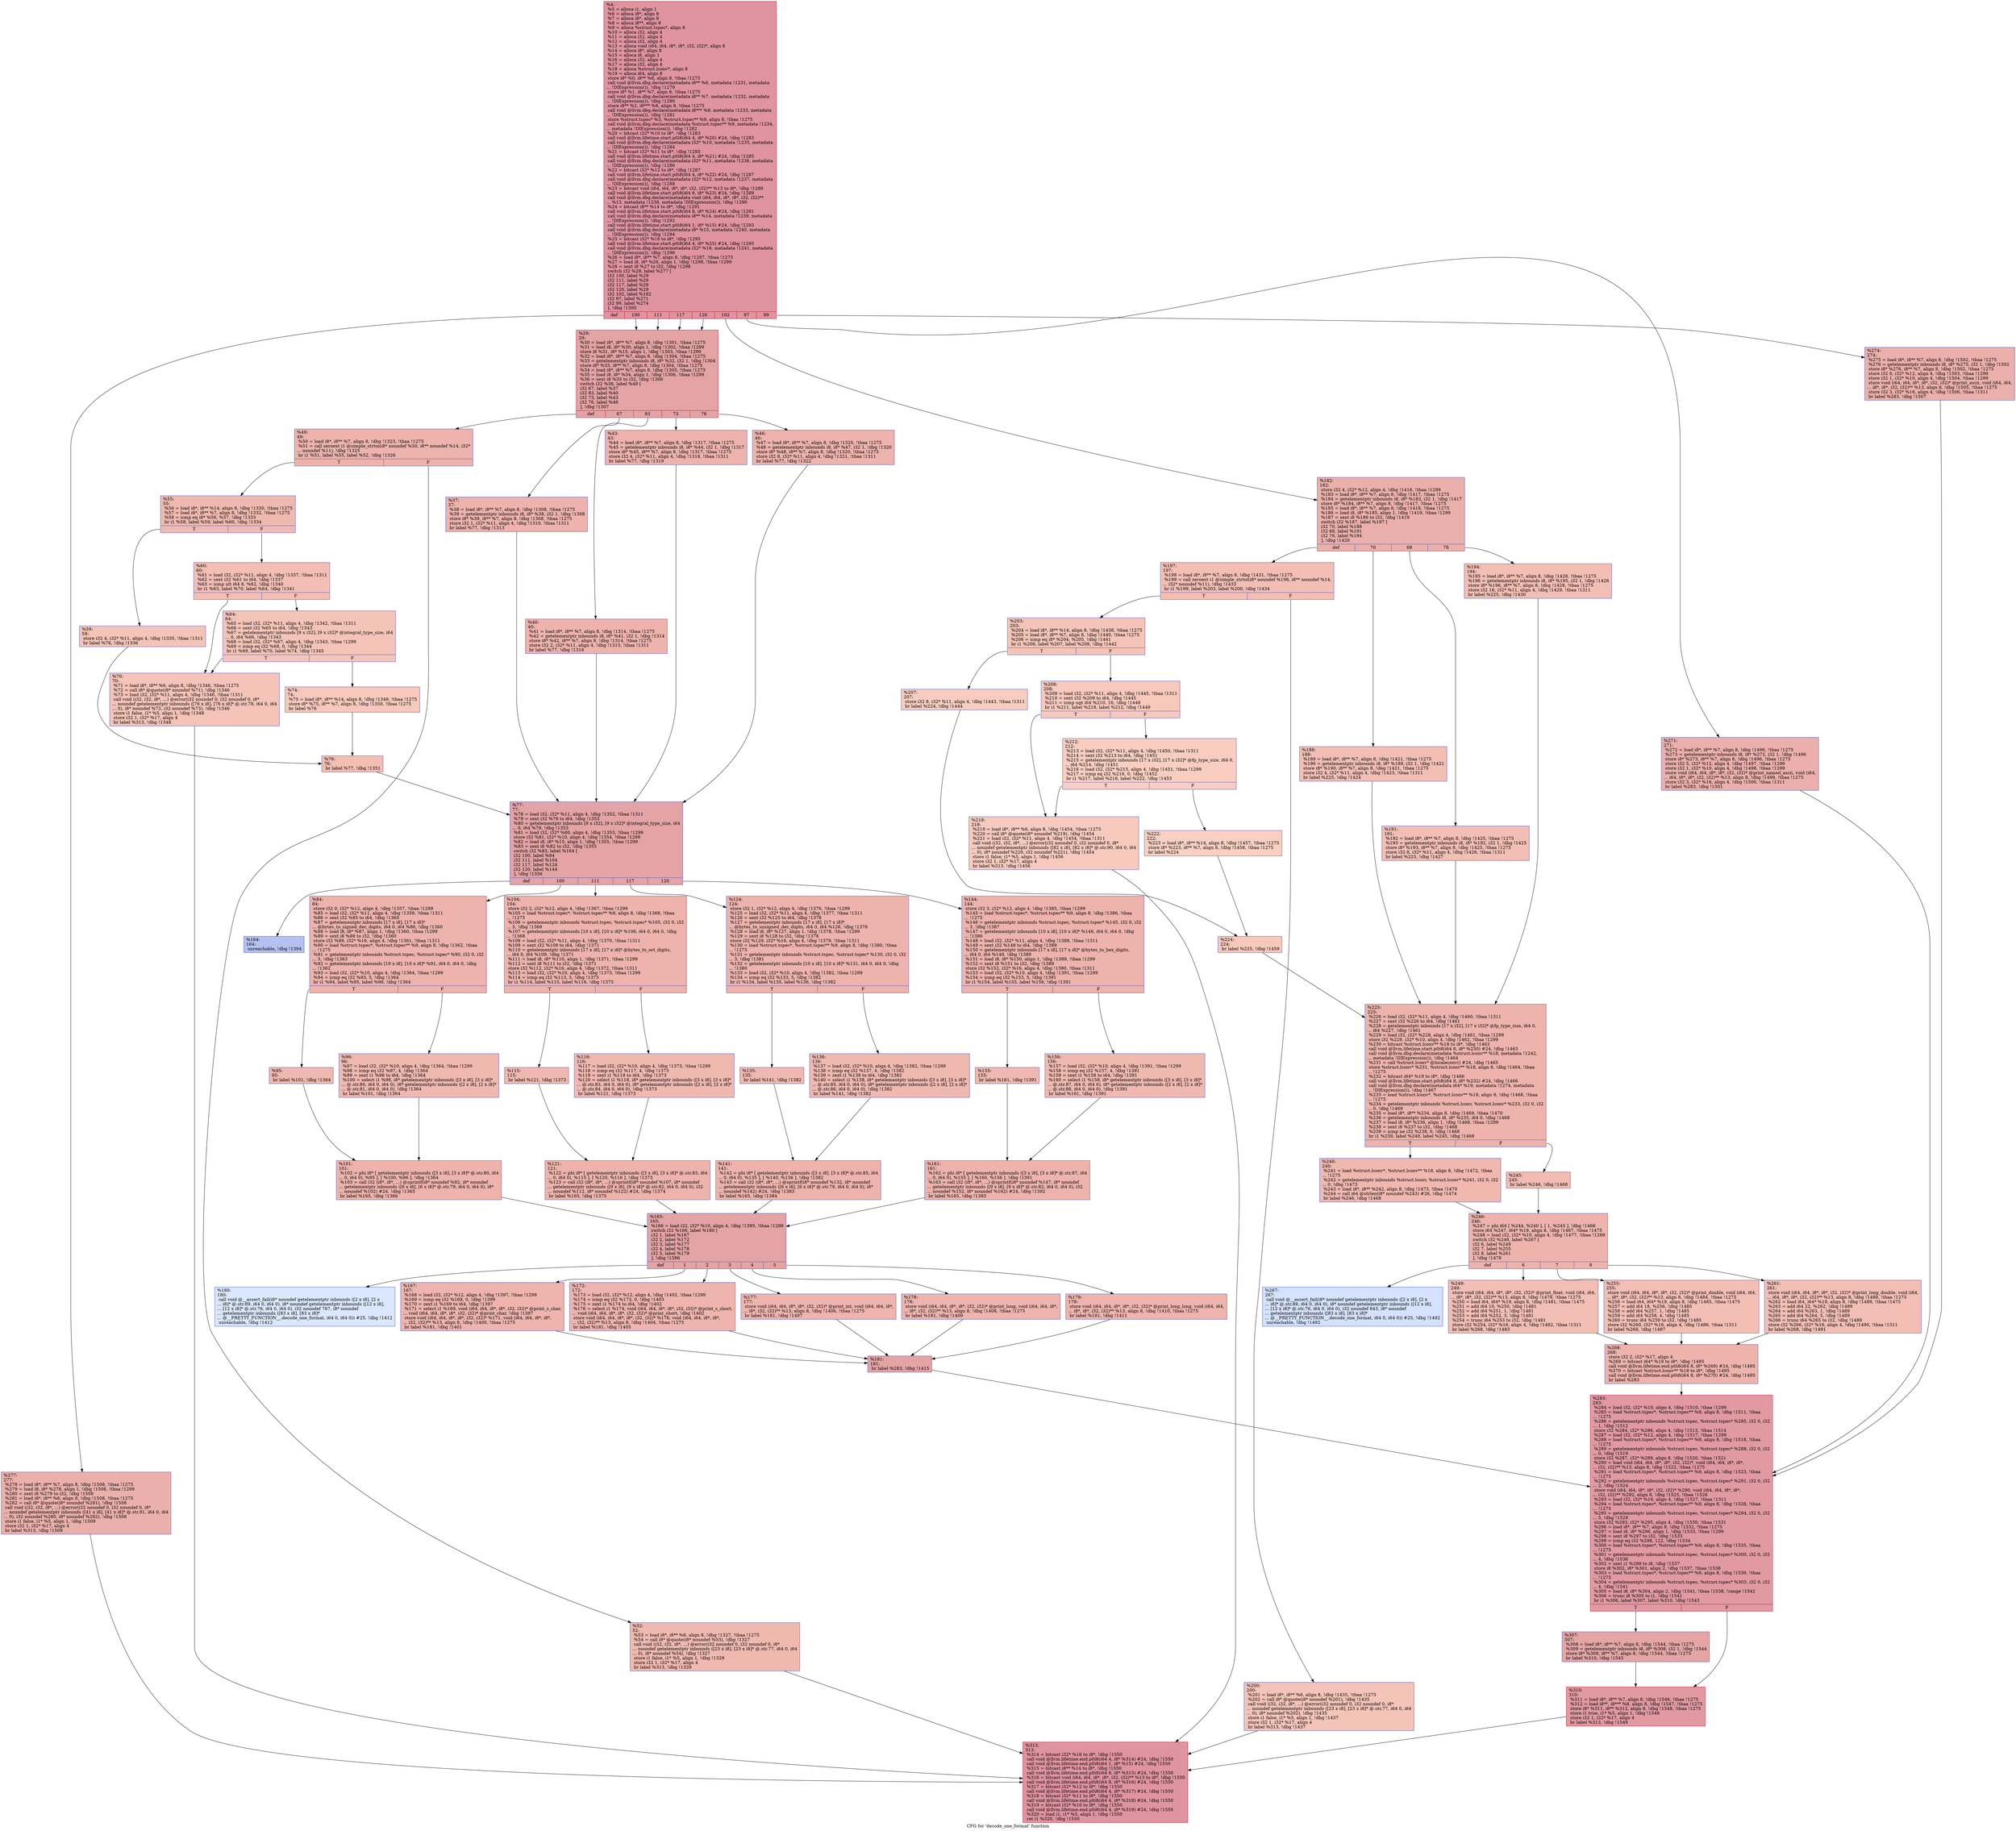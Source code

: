 digraph "CFG for 'decode_one_format' function" {
	label="CFG for 'decode_one_format' function";

	Node0xa02a70 [shape=record,color="#b70d28ff", style=filled, fillcolor="#b70d2870",label="{%4:\l  %5 = alloca i1, align 1\l  %6 = alloca i8*, align 8\l  %7 = alloca i8*, align 8\l  %8 = alloca i8**, align 8\l  %9 = alloca %struct.tspec*, align 8\l  %10 = alloca i32, align 4\l  %11 = alloca i32, align 4\l  %12 = alloca i32, align 4\l  %13 = alloca void (i64, i64, i8*, i8*, i32, i32)*, align 8\l  %14 = alloca i8*, align 8\l  %15 = alloca i8, align 1\l  %16 = alloca i32, align 4\l  %17 = alloca i32, align 4\l  %18 = alloca %struct.lconv*, align 8\l  %19 = alloca i64, align 8\l  store i8* %0, i8** %6, align 8, !tbaa !1275\l  call void @llvm.dbg.declare(metadata i8** %6, metadata !1231, metadata\l... !DIExpression()), !dbg !1279\l  store i8* %1, i8** %7, align 8, !tbaa !1275\l  call void @llvm.dbg.declare(metadata i8** %7, metadata !1232, metadata\l... !DIExpression()), !dbg !1280\l  store i8** %2, i8*** %8, align 8, !tbaa !1275\l  call void @llvm.dbg.declare(metadata i8*** %8, metadata !1233, metadata\l... !DIExpression()), !dbg !1281\l  store %struct.tspec* %3, %struct.tspec** %9, align 8, !tbaa !1275\l  call void @llvm.dbg.declare(metadata %struct.tspec** %9, metadata !1234,\l... metadata !DIExpression()), !dbg !1282\l  %20 = bitcast i32* %10 to i8*, !dbg !1283\l  call void @llvm.lifetime.start.p0i8(i64 4, i8* %20) #24, !dbg !1283\l  call void @llvm.dbg.declare(metadata i32* %10, metadata !1235, metadata\l... !DIExpression()), !dbg !1284\l  %21 = bitcast i32* %11 to i8*, !dbg !1285\l  call void @llvm.lifetime.start.p0i8(i64 4, i8* %21) #24, !dbg !1285\l  call void @llvm.dbg.declare(metadata i32* %11, metadata !1236, metadata\l... !DIExpression()), !dbg !1286\l  %22 = bitcast i32* %12 to i8*, !dbg !1287\l  call void @llvm.lifetime.start.p0i8(i64 4, i8* %22) #24, !dbg !1287\l  call void @llvm.dbg.declare(metadata i32* %12, metadata !1237, metadata\l... !DIExpression()), !dbg !1288\l  %23 = bitcast void (i64, i64, i8*, i8*, i32, i32)** %13 to i8*, !dbg !1289\l  call void @llvm.lifetime.start.p0i8(i64 8, i8* %23) #24, !dbg !1289\l  call void @llvm.dbg.declare(metadata void (i64, i64, i8*, i8*, i32, i32)**\l... %13, metadata !1238, metadata !DIExpression()), !dbg !1290\l  %24 = bitcast i8** %14 to i8*, !dbg !1291\l  call void @llvm.lifetime.start.p0i8(i64 8, i8* %24) #24, !dbg !1291\l  call void @llvm.dbg.declare(metadata i8** %14, metadata !1239, metadata\l... !DIExpression()), !dbg !1292\l  call void @llvm.lifetime.start.p0i8(i64 1, i8* %15) #24, !dbg !1293\l  call void @llvm.dbg.declare(metadata i8* %15, metadata !1240, metadata\l... !DIExpression()), !dbg !1294\l  %25 = bitcast i32* %16 to i8*, !dbg !1295\l  call void @llvm.lifetime.start.p0i8(i64 4, i8* %25) #24, !dbg !1295\l  call void @llvm.dbg.declare(metadata i32* %16, metadata !1241, metadata\l... !DIExpression()), !dbg !1296\l  %26 = load i8*, i8** %7, align 8, !dbg !1297, !tbaa !1275\l  %27 = load i8, i8* %26, align 1, !dbg !1298, !tbaa !1299\l  %28 = sext i8 %27 to i32, !dbg !1298\l  switch i32 %28, label %277 [\l    i32 100, label %29\l    i32 111, label %29\l    i32 117, label %29\l    i32 120, label %29\l    i32 102, label %182\l    i32 97, label %271\l    i32 99, label %274\l  ], !dbg !1300\l|{<s0>def|<s1>100|<s2>111|<s3>117|<s4>120|<s5>102|<s6>97|<s7>99}}"];
	Node0xa02a70:s0 -> Node0xa04100;
	Node0xa02a70:s1 -> Node0xa02d00;
	Node0xa02a70:s2 -> Node0xa02d00;
	Node0xa02a70:s3 -> Node0xa02d00;
	Node0xa02a70:s4 -> Node0xa02d00;
	Node0xa02a70:s5 -> Node0xa03980;
	Node0xa02a70:s6 -> Node0xa04060;
	Node0xa02a70:s7 -> Node0xa040b0;
	Node0xa02d00 [shape=record,color="#b70d28ff", style=filled, fillcolor="#c32e3170",label="{%29:\l29:                                               \l  %30 = load i8*, i8** %7, align 8, !dbg !1301, !tbaa !1275\l  %31 = load i8, i8* %30, align 1, !dbg !1302, !tbaa !1299\l  store i8 %31, i8* %15, align 1, !dbg !1303, !tbaa !1299\l  %32 = load i8*, i8** %7, align 8, !dbg !1304, !tbaa !1275\l  %33 = getelementptr inbounds i8, i8* %32, i32 1, !dbg !1304\l  store i8* %33, i8** %7, align 8, !dbg !1304, !tbaa !1275\l  %34 = load i8*, i8** %7, align 8, !dbg !1305, !tbaa !1275\l  %35 = load i8, i8* %34, align 1, !dbg !1306, !tbaa !1299\l  %36 = sext i8 %35 to i32, !dbg !1306\l  switch i32 %36, label %49 [\l    i32 67, label %37\l    i32 83, label %40\l    i32 73, label %43\l    i32 76, label %46\l  ], !dbg !1307\l|{<s0>def|<s1>67|<s2>83|<s3>73|<s4>76}}"];
	Node0xa02d00:s0 -> Node0xa02e90;
	Node0xa02d00:s1 -> Node0xa02d50;
	Node0xa02d00:s2 -> Node0xa02da0;
	Node0xa02d00:s3 -> Node0xa02df0;
	Node0xa02d00:s4 -> Node0xa02e40;
	Node0xa02d50 [shape=record,color="#3d50c3ff", style=filled, fillcolor="#d6524470",label="{%37:\l37:                                               \l  %38 = load i8*, i8** %7, align 8, !dbg !1308, !tbaa !1275\l  %39 = getelementptr inbounds i8, i8* %38, i32 1, !dbg !1308\l  store i8* %39, i8** %7, align 8, !dbg !1308, !tbaa !1275\l  store i32 1, i32* %11, align 4, !dbg !1310, !tbaa !1311\l  br label %77, !dbg !1313\l}"];
	Node0xa02d50 -> Node0xa03160;
	Node0xa02da0 [shape=record,color="#3d50c3ff", style=filled, fillcolor="#d6524470",label="{%40:\l40:                                               \l  %41 = load i8*, i8** %7, align 8, !dbg !1314, !tbaa !1275\l  %42 = getelementptr inbounds i8, i8* %41, i32 1, !dbg !1314\l  store i8* %42, i8** %7, align 8, !dbg !1314, !tbaa !1275\l  store i32 2, i32* %11, align 4, !dbg !1315, !tbaa !1311\l  br label %77, !dbg !1316\l}"];
	Node0xa02da0 -> Node0xa03160;
	Node0xa02df0 [shape=record,color="#3d50c3ff", style=filled, fillcolor="#d6524470",label="{%43:\l43:                                               \l  %44 = load i8*, i8** %7, align 8, !dbg !1317, !tbaa !1275\l  %45 = getelementptr inbounds i8, i8* %44, i32 1, !dbg !1317\l  store i8* %45, i8** %7, align 8, !dbg !1317, !tbaa !1275\l  store i32 4, i32* %11, align 4, !dbg !1318, !tbaa !1311\l  br label %77, !dbg !1319\l}"];
	Node0xa02df0 -> Node0xa03160;
	Node0xa02e40 [shape=record,color="#3d50c3ff", style=filled, fillcolor="#d6524470",label="{%46:\l46:                                               \l  %47 = load i8*, i8** %7, align 8, !dbg !1320, !tbaa !1275\l  %48 = getelementptr inbounds i8, i8* %47, i32 1, !dbg !1320\l  store i8* %48, i8** %7, align 8, !dbg !1320, !tbaa !1275\l  store i32 8, i32* %11, align 4, !dbg !1321, !tbaa !1311\l  br label %77, !dbg !1322\l}"];
	Node0xa02e40 -> Node0xa03160;
	Node0xa02e90 [shape=record,color="#3d50c3ff", style=filled, fillcolor="#d6524470",label="{%49:\l49:                                               \l  %50 = load i8*, i8** %7, align 8, !dbg !1323, !tbaa !1275\l  %51 = call zeroext i1 @simple_strtoi(i8* noundef %50, i8** noundef %14, i32*\l... noundef %11), !dbg !1325\l  br i1 %51, label %55, label %52, !dbg !1326\l|{<s0>T|<s1>F}}"];
	Node0xa02e90:s0 -> Node0xa02f30;
	Node0xa02e90:s1 -> Node0xa02ee0;
	Node0xa02ee0 [shape=record,color="#3d50c3ff", style=filled, fillcolor="#de614d70",label="{%52:\l52:                                               \l  %53 = load i8*, i8** %6, align 8, !dbg !1327, !tbaa !1275\l  %54 = call i8* @quote(i8* noundef %53), !dbg !1327\l  call void (i32, i32, i8*, ...) @error(i32 noundef 0, i32 noundef 0, i8*\l... noundef getelementptr inbounds ([23 x i8], [23 x i8]* @.str.77, i64 0, i64\l... 0), i8* noundef %54), !dbg !1327\l  store i1 false, i1* %5, align 1, !dbg !1329\l  store i32 1, i32* %17, align 4\l  br label %313, !dbg !1329\l}"];
	Node0xa02ee0 -> Node0xa04240;
	Node0xa02f30 [shape=record,color="#3d50c3ff", style=filled, fillcolor="#de614d70",label="{%55:\l55:                                               \l  %56 = load i8*, i8** %14, align 8, !dbg !1330, !tbaa !1275\l  %57 = load i8*, i8** %7, align 8, !dbg !1332, !tbaa !1275\l  %58 = icmp eq i8* %56, %57, !dbg !1333\l  br i1 %58, label %59, label %60, !dbg !1334\l|{<s0>T|<s1>F}}"];
	Node0xa02f30:s0 -> Node0xa02f80;
	Node0xa02f30:s1 -> Node0xa02fd0;
	Node0xa02f80 [shape=record,color="#3d50c3ff", style=filled, fillcolor="#e8765c70",label="{%59:\l59:                                               \l  store i32 4, i32* %11, align 4, !dbg !1335, !tbaa !1311\l  br label %76, !dbg !1336\l}"];
	Node0xa02f80 -> Node0xa03110;
	Node0xa02fd0 [shape=record,color="#3d50c3ff", style=filled, fillcolor="#e36c5570",label="{%60:\l60:                                               \l  %61 = load i32, i32* %11, align 4, !dbg !1337, !tbaa !1311\l  %62 = sext i32 %61 to i64, !dbg !1337\l  %63 = icmp ult i64 8, %62, !dbg !1340\l  br i1 %63, label %70, label %64, !dbg !1341\l|{<s0>T|<s1>F}}"];
	Node0xa02fd0:s0 -> Node0xa03070;
	Node0xa02fd0:s1 -> Node0xa03020;
	Node0xa03020 [shape=record,color="#3d50c3ff", style=filled, fillcolor="#e97a5f70",label="{%64:\l64:                                               \l  %65 = load i32, i32* %11, align 4, !dbg !1342, !tbaa !1311\l  %66 = sext i32 %65 to i64, !dbg !1343\l  %67 = getelementptr inbounds [9 x i32], [9 x i32]* @integral_type_size, i64\l... 0, i64 %66, !dbg !1343\l  %68 = load i32, i32* %67, align 4, !dbg !1343, !tbaa !1299\l  %69 = icmp eq i32 %68, 0, !dbg !1344\l  br i1 %69, label %70, label %74, !dbg !1345\l|{<s0>T|<s1>F}}"];
	Node0xa03020:s0 -> Node0xa03070;
	Node0xa03020:s1 -> Node0xa030c0;
	Node0xa03070 [shape=record,color="#3d50c3ff", style=filled, fillcolor="#e8765c70",label="{%70:\l70:                                               \l  %71 = load i8*, i8** %6, align 8, !dbg !1346, !tbaa !1275\l  %72 = call i8* @quote(i8* noundef %71), !dbg !1346\l  %73 = load i32, i32* %11, align 4, !dbg !1346, !tbaa !1311\l  call void (i32, i32, i8*, ...) @error(i32 noundef 0, i32 noundef 0, i8*\l... noundef getelementptr inbounds ([76 x i8], [76 x i8]* @.str.78, i64 0, i64\l... 0), i8* noundef %72, i32 noundef %73), !dbg !1346\l  store i1 false, i1* %5, align 1, !dbg !1348\l  store i32 1, i32* %17, align 4\l  br label %313, !dbg !1348\l}"];
	Node0xa03070 -> Node0xa04240;
	Node0xa030c0 [shape=record,color="#3d50c3ff", style=filled, fillcolor="#ed836670",label="{%74:\l74:                                               \l  %75 = load i8*, i8** %14, align 8, !dbg !1349, !tbaa !1275\l  store i8* %75, i8** %7, align 8, !dbg !1350, !tbaa !1275\l  br label %76\l}"];
	Node0xa030c0 -> Node0xa03110;
	Node0xa03110 [shape=record,color="#3d50c3ff", style=filled, fillcolor="#e36c5570",label="{%76:\l76:                                               \l  br label %77, !dbg !1351\l}"];
	Node0xa03110 -> Node0xa03160;
	Node0xa03160 [shape=record,color="#3d50c3ff", style=filled, fillcolor="#c32e3170",label="{%77:\l77:                                               \l  %78 = load i32, i32* %11, align 4, !dbg !1352, !tbaa !1311\l  %79 = sext i32 %78 to i64, !dbg !1353\l  %80 = getelementptr inbounds [9 x i32], [9 x i32]* @integral_type_size, i64\l... 0, i64 %79, !dbg !1353\l  %81 = load i32, i32* %80, align 4, !dbg !1353, !tbaa !1299\l  store i32 %81, i32* %10, align 4, !dbg !1354, !tbaa !1299\l  %82 = load i8, i8* %15, align 1, !dbg !1355, !tbaa !1299\l  %83 = sext i8 %82 to i32, !dbg !1355\l  switch i32 %83, label %164 [\l    i32 100, label %84\l    i32 111, label %104\l    i32 117, label %124\l    i32 120, label %144\l  ], !dbg !1356\l|{<s0>def|<s1>100|<s2>111|<s3>117|<s4>120}}"];
	Node0xa03160:s0 -> Node0xa036b0;
	Node0xa03160:s1 -> Node0xa031b0;
	Node0xa03160:s2 -> Node0xa032f0;
	Node0xa03160:s3 -> Node0xa03430;
	Node0xa03160:s4 -> Node0xa03570;
	Node0xa031b0 [shape=record,color="#3d50c3ff", style=filled, fillcolor="#d6524470",label="{%84:\l84:                                               \l  store i32 0, i32* %12, align 4, !dbg !1357, !tbaa !1299\l  %85 = load i32, i32* %11, align 4, !dbg !1359, !tbaa !1311\l  %86 = sext i32 %85 to i64, !dbg !1360\l  %87 = getelementptr inbounds [17 x i8], [17 x i8]*\l... @bytes_to_signed_dec_digits, i64 0, i64 %86, !dbg !1360\l  %88 = load i8, i8* %87, align 1, !dbg !1360, !tbaa !1299\l  %89 = sext i8 %88 to i32, !dbg !1360\l  store i32 %89, i32* %16, align 4, !dbg !1361, !tbaa !1311\l  %90 = load %struct.tspec*, %struct.tspec** %9, align 8, !dbg !1362, !tbaa\l... !1275\l  %91 = getelementptr inbounds %struct.tspec, %struct.tspec* %90, i32 0, i32\l... 3, !dbg !1363\l  %92 = getelementptr inbounds [10 x i8], [10 x i8]* %91, i64 0, i64 0, !dbg\l... !1362\l  %93 = load i32, i32* %10, align 4, !dbg !1364, !tbaa !1299\l  %94 = icmp eq i32 %93, 5, !dbg !1364\l  br i1 %94, label %95, label %96, !dbg !1364\l|{<s0>T|<s1>F}}"];
	Node0xa031b0:s0 -> Node0xa03200;
	Node0xa031b0:s1 -> Node0xa03250;
	Node0xa03200 [shape=record,color="#3d50c3ff", style=filled, fillcolor="#de614d70",label="{%95:\l95:                                               \l  br label %101, !dbg !1364\l}"];
	Node0xa03200 -> Node0xa032a0;
	Node0xa03250 [shape=record,color="#3d50c3ff", style=filled, fillcolor="#de614d70",label="{%96:\l96:                                               \l  %97 = load i32, i32* %10, align 4, !dbg !1364, !tbaa !1299\l  %98 = icmp eq i32 %97, 4, !dbg !1364\l  %99 = zext i1 %98 to i64, !dbg !1364\l  %100 = select i1 %98, i8* getelementptr inbounds ([3 x i8], [3 x i8]*\l... @.str.80, i64 0, i64 0), i8* getelementptr inbounds ([2 x i8], [2 x i8]*\l... @.str.81, i64 0, i64 0), !dbg !1364\l  br label %101, !dbg !1364\l}"];
	Node0xa03250 -> Node0xa032a0;
	Node0xa032a0 [shape=record,color="#3d50c3ff", style=filled, fillcolor="#d6524470",label="{%101:\l101:                                              \l  %102 = phi i8* [ getelementptr inbounds ([3 x i8], [3 x i8]* @.str.80, i64\l... 0, i64 0), %95 ], [ %100, %96 ], !dbg !1364\l  %103 = call i32 (i8*, i8*, ...) @sprintf(i8* noundef %92, i8* noundef\l... getelementptr inbounds ([6 x i8], [6 x i8]* @.str.79, i64 0, i64 0), i8*\l... noundef %102) #24, !dbg !1365\l  br label %165, !dbg !1366\l}"];
	Node0xa032a0 -> Node0xa03700;
	Node0xa032f0 [shape=record,color="#3d50c3ff", style=filled, fillcolor="#d6524470",label="{%104:\l104:                                              \l  store i32 2, i32* %12, align 4, !dbg !1367, !tbaa !1299\l  %105 = load %struct.tspec*, %struct.tspec** %9, align 8, !dbg !1368, !tbaa\l... !1275\l  %106 = getelementptr inbounds %struct.tspec, %struct.tspec* %105, i32 0, i32\l... 3, !dbg !1369\l  %107 = getelementptr inbounds [10 x i8], [10 x i8]* %106, i64 0, i64 0, !dbg\l... !1368\l  %108 = load i32, i32* %11, align 4, !dbg !1370, !tbaa !1311\l  %109 = sext i32 %108 to i64, !dbg !1371\l  %110 = getelementptr inbounds [17 x i8], [17 x i8]* @bytes_to_oct_digits,\l... i64 0, i64 %109, !dbg !1371\l  %111 = load i8, i8* %110, align 1, !dbg !1371, !tbaa !1299\l  %112 = sext i8 %111 to i32, !dbg !1371\l  store i32 %112, i32* %16, align 4, !dbg !1372, !tbaa !1311\l  %113 = load i32, i32* %10, align 4, !dbg !1373, !tbaa !1299\l  %114 = icmp eq i32 %113, 5, !dbg !1373\l  br i1 %114, label %115, label %116, !dbg !1373\l|{<s0>T|<s1>F}}"];
	Node0xa032f0:s0 -> Node0xa03340;
	Node0xa032f0:s1 -> Node0xa03390;
	Node0xa03340 [shape=record,color="#3d50c3ff", style=filled, fillcolor="#de614d70",label="{%115:\l115:                                              \l  br label %121, !dbg !1373\l}"];
	Node0xa03340 -> Node0xa033e0;
	Node0xa03390 [shape=record,color="#3d50c3ff", style=filled, fillcolor="#de614d70",label="{%116:\l116:                                              \l  %117 = load i32, i32* %10, align 4, !dbg !1373, !tbaa !1299\l  %118 = icmp eq i32 %117, 4, !dbg !1373\l  %119 = zext i1 %118 to i64, !dbg !1373\l  %120 = select i1 %118, i8* getelementptr inbounds ([3 x i8], [3 x i8]*\l... @.str.83, i64 0, i64 0), i8* getelementptr inbounds ([2 x i8], [2 x i8]*\l... @.str.84, i64 0, i64 0), !dbg !1373\l  br label %121, !dbg !1373\l}"];
	Node0xa03390 -> Node0xa033e0;
	Node0xa033e0 [shape=record,color="#3d50c3ff", style=filled, fillcolor="#d6524470",label="{%121:\l121:                                              \l  %122 = phi i8* [ getelementptr inbounds ([3 x i8], [3 x i8]* @.str.83, i64\l... 0, i64 0), %115 ], [ %120, %116 ], !dbg !1373\l  %123 = call i32 (i8*, i8*, ...) @sprintf(i8* noundef %107, i8* noundef\l... getelementptr inbounds ([9 x i8], [9 x i8]* @.str.82, i64 0, i64 0), i32\l... noundef %112, i8* noundef %122) #24, !dbg !1374\l  br label %165, !dbg !1375\l}"];
	Node0xa033e0 -> Node0xa03700;
	Node0xa03430 [shape=record,color="#3d50c3ff", style=filled, fillcolor="#d6524470",label="{%124:\l124:                                              \l  store i32 1, i32* %12, align 4, !dbg !1376, !tbaa !1299\l  %125 = load i32, i32* %11, align 4, !dbg !1377, !tbaa !1311\l  %126 = sext i32 %125 to i64, !dbg !1378\l  %127 = getelementptr inbounds [17 x i8], [17 x i8]*\l... @bytes_to_unsigned_dec_digits, i64 0, i64 %126, !dbg !1378\l  %128 = load i8, i8* %127, align 1, !dbg !1378, !tbaa !1299\l  %129 = sext i8 %128 to i32, !dbg !1378\l  store i32 %129, i32* %16, align 4, !dbg !1379, !tbaa !1311\l  %130 = load %struct.tspec*, %struct.tspec** %9, align 8, !dbg !1380, !tbaa\l... !1275\l  %131 = getelementptr inbounds %struct.tspec, %struct.tspec* %130, i32 0, i32\l... 3, !dbg !1381\l  %132 = getelementptr inbounds [10 x i8], [10 x i8]* %131, i64 0, i64 0, !dbg\l... !1380\l  %133 = load i32, i32* %10, align 4, !dbg !1382, !tbaa !1299\l  %134 = icmp eq i32 %133, 5, !dbg !1382\l  br i1 %134, label %135, label %136, !dbg !1382\l|{<s0>T|<s1>F}}"];
	Node0xa03430:s0 -> Node0xa03480;
	Node0xa03430:s1 -> Node0xa034d0;
	Node0xa03480 [shape=record,color="#3d50c3ff", style=filled, fillcolor="#de614d70",label="{%135:\l135:                                              \l  br label %141, !dbg !1382\l}"];
	Node0xa03480 -> Node0xa03520;
	Node0xa034d0 [shape=record,color="#3d50c3ff", style=filled, fillcolor="#de614d70",label="{%136:\l136:                                              \l  %137 = load i32, i32* %10, align 4, !dbg !1382, !tbaa !1299\l  %138 = icmp eq i32 %137, 4, !dbg !1382\l  %139 = zext i1 %138 to i64, !dbg !1382\l  %140 = select i1 %138, i8* getelementptr inbounds ([3 x i8], [3 x i8]*\l... @.str.85, i64 0, i64 0), i8* getelementptr inbounds ([2 x i8], [2 x i8]*\l... @.str.86, i64 0, i64 0), !dbg !1382\l  br label %141, !dbg !1382\l}"];
	Node0xa034d0 -> Node0xa03520;
	Node0xa03520 [shape=record,color="#3d50c3ff", style=filled, fillcolor="#d6524470",label="{%141:\l141:                                              \l  %142 = phi i8* [ getelementptr inbounds ([3 x i8], [3 x i8]* @.str.85, i64\l... 0, i64 0), %135 ], [ %140, %136 ], !dbg !1382\l  %143 = call i32 (i8*, i8*, ...) @sprintf(i8* noundef %132, i8* noundef\l... getelementptr inbounds ([6 x i8], [6 x i8]* @.str.79, i64 0, i64 0), i8*\l... noundef %142) #24, !dbg !1383\l  br label %165, !dbg !1384\l}"];
	Node0xa03520 -> Node0xa03700;
	Node0xa03570 [shape=record,color="#3d50c3ff", style=filled, fillcolor="#d6524470",label="{%144:\l144:                                              \l  store i32 3, i32* %12, align 4, !dbg !1385, !tbaa !1299\l  %145 = load %struct.tspec*, %struct.tspec** %9, align 8, !dbg !1386, !tbaa\l... !1275\l  %146 = getelementptr inbounds %struct.tspec, %struct.tspec* %145, i32 0, i32\l... 3, !dbg !1387\l  %147 = getelementptr inbounds [10 x i8], [10 x i8]* %146, i64 0, i64 0, !dbg\l... !1386\l  %148 = load i32, i32* %11, align 4, !dbg !1388, !tbaa !1311\l  %149 = sext i32 %148 to i64, !dbg !1389\l  %150 = getelementptr inbounds [17 x i8], [17 x i8]* @bytes_to_hex_digits,\l... i64 0, i64 %149, !dbg !1389\l  %151 = load i8, i8* %150, align 1, !dbg !1389, !tbaa !1299\l  %152 = sext i8 %151 to i32, !dbg !1389\l  store i32 %152, i32* %16, align 4, !dbg !1390, !tbaa !1311\l  %153 = load i32, i32* %10, align 4, !dbg !1391, !tbaa !1299\l  %154 = icmp eq i32 %153, 5, !dbg !1391\l  br i1 %154, label %155, label %156, !dbg !1391\l|{<s0>T|<s1>F}}"];
	Node0xa03570:s0 -> Node0xa035c0;
	Node0xa03570:s1 -> Node0xa03610;
	Node0xa035c0 [shape=record,color="#3d50c3ff", style=filled, fillcolor="#de614d70",label="{%155:\l155:                                              \l  br label %161, !dbg !1391\l}"];
	Node0xa035c0 -> Node0xa03660;
	Node0xa03610 [shape=record,color="#3d50c3ff", style=filled, fillcolor="#de614d70",label="{%156:\l156:                                              \l  %157 = load i32, i32* %10, align 4, !dbg !1391, !tbaa !1299\l  %158 = icmp eq i32 %157, 4, !dbg !1391\l  %159 = zext i1 %158 to i64, !dbg !1391\l  %160 = select i1 %158, i8* getelementptr inbounds ([3 x i8], [3 x i8]*\l... @.str.87, i64 0, i64 0), i8* getelementptr inbounds ([2 x i8], [2 x i8]*\l... @.str.88, i64 0, i64 0), !dbg !1391\l  br label %161, !dbg !1391\l}"];
	Node0xa03610 -> Node0xa03660;
	Node0xa03660 [shape=record,color="#3d50c3ff", style=filled, fillcolor="#d6524470",label="{%161:\l161:                                              \l  %162 = phi i8* [ getelementptr inbounds ([3 x i8], [3 x i8]* @.str.87, i64\l... 0, i64 0), %155 ], [ %160, %156 ], !dbg !1391\l  %163 = call i32 (i8*, i8*, ...) @sprintf(i8* noundef %147, i8* noundef\l... getelementptr inbounds ([9 x i8], [9 x i8]* @.str.82, i64 0, i64 0), i32\l... noundef %152, i8* noundef %162) #24, !dbg !1392\l  br label %165, !dbg !1393\l}"];
	Node0xa03660 -> Node0xa03700;
	Node0xa036b0 [shape=record,color="#3d50c3ff", style=filled, fillcolor="#5572df70",label="{%164:\l164:                                              \l  unreachable, !dbg !1394\l}"];
	Node0xa03700 [shape=record,color="#3d50c3ff", style=filled, fillcolor="#c32e3170",label="{%165:\l165:                                              \l  %166 = load i32, i32* %10, align 4, !dbg !1395, !tbaa !1299\l  switch i32 %166, label %180 [\l    i32 1, label %167\l    i32 2, label %172\l    i32 3, label %177\l    i32 4, label %178\l    i32 5, label %179\l  ], !dbg !1396\l|{<s0>def|<s1>1|<s2>2|<s3>3|<s4>4|<s5>5}}"];
	Node0xa03700:s0 -> Node0xa038e0;
	Node0xa03700:s1 -> Node0xa03750;
	Node0xa03700:s2 -> Node0xa037a0;
	Node0xa03700:s3 -> Node0xa037f0;
	Node0xa03700:s4 -> Node0xa03840;
	Node0xa03700:s5 -> Node0xa03890;
	Node0xa03750 [shape=record,color="#3d50c3ff", style=filled, fillcolor="#d8564670",label="{%167:\l167:                                              \l  %168 = load i32, i32* %12, align 4, !dbg !1397, !tbaa !1299\l  %169 = icmp eq i32 %168, 0, !dbg !1399\l  %170 = zext i1 %169 to i64, !dbg !1397\l  %171 = select i1 %169, void (i64, i64, i8*, i8*, i32, i32)* @print_s_char,\l... void (i64, i64, i8*, i8*, i32, i32)* @print_char, !dbg !1397\l  store void (i64, i64, i8*, i8*, i32, i32)* %171, void (i64, i64, i8*, i8*,\l... i32, i32)** %13, align 8, !dbg !1400, !tbaa !1275\l  br label %181, !dbg !1401\l}"];
	Node0xa03750 -> Node0xa03930;
	Node0xa037a0 [shape=record,color="#3d50c3ff", style=filled, fillcolor="#d8564670",label="{%172:\l172:                                              \l  %173 = load i32, i32* %12, align 4, !dbg !1402, !tbaa !1299\l  %174 = icmp eq i32 %173, 0, !dbg !1403\l  %175 = zext i1 %174 to i64, !dbg !1402\l  %176 = select i1 %174, void (i64, i64, i8*, i8*, i32, i32)* @print_s_short,\l... void (i64, i64, i8*, i8*, i32, i32)* @print_short, !dbg !1402\l  store void (i64, i64, i8*, i8*, i32, i32)* %176, void (i64, i64, i8*, i8*,\l... i32, i32)** %13, align 8, !dbg !1404, !tbaa !1275\l  br label %181, !dbg !1405\l}"];
	Node0xa037a0 -> Node0xa03930;
	Node0xa037f0 [shape=record,color="#3d50c3ff", style=filled, fillcolor="#d8564670",label="{%177:\l177:                                              \l  store void (i64, i64, i8*, i8*, i32, i32)* @print_int, void (i64, i64, i8*,\l... i8*, i32, i32)** %13, align 8, !dbg !1406, !tbaa !1275\l  br label %181, !dbg !1407\l}"];
	Node0xa037f0 -> Node0xa03930;
	Node0xa03840 [shape=record,color="#3d50c3ff", style=filled, fillcolor="#d8564670",label="{%178:\l178:                                              \l  store void (i64, i64, i8*, i8*, i32, i32)* @print_long, void (i64, i64, i8*,\l... i8*, i32, i32)** %13, align 8, !dbg !1408, !tbaa !1275\l  br label %181, !dbg !1409\l}"];
	Node0xa03840 -> Node0xa03930;
	Node0xa03890 [shape=record,color="#3d50c3ff", style=filled, fillcolor="#d8564670",label="{%179:\l179:                                              \l  store void (i64, i64, i8*, i8*, i32, i32)* @print_long_long, void (i64, i64,\l... i8*, i8*, i32, i32)** %13, align 8, !dbg !1410, !tbaa !1275\l  br label %181, !dbg !1411\l}"];
	Node0xa03890 -> Node0xa03930;
	Node0xa038e0 [shape=record,color="#3d50c3ff", style=filled, fillcolor="#abc8fd70",label="{%180:\l180:                                              \l  call void @__assert_fail(i8* noundef getelementptr inbounds ([2 x i8], [2 x\l... i8]* @.str.89, i64 0, i64 0), i8* noundef getelementptr inbounds ([12 x i8],\l... [12 x i8]* @.str.76, i64 0, i64 0), i32 noundef 767, i8* noundef\l... getelementptr inbounds ([83 x i8], [83 x i8]*\l... @__PRETTY_FUNCTION__.decode_one_format, i64 0, i64 0)) #25, !dbg !1412\l  unreachable, !dbg !1412\l}"];
	Node0xa03930 [shape=record,color="#3d50c3ff", style=filled, fillcolor="#c32e3170",label="{%181:\l181:                                              \l  br label %283, !dbg !1415\l}"];
	Node0xa03930 -> Node0xa04150;
	Node0xa03980 [shape=record,color="#3d50c3ff", style=filled, fillcolor="#d24b4070",label="{%182:\l182:                                              \l  store i32 4, i32* %12, align 4, !dbg !1416, !tbaa !1299\l  %183 = load i8*, i8** %7, align 8, !dbg !1417, !tbaa !1275\l  %184 = getelementptr inbounds i8, i8* %183, i32 1, !dbg !1417\l  store i8* %184, i8** %7, align 8, !dbg !1417, !tbaa !1275\l  %185 = load i8*, i8** %7, align 8, !dbg !1418, !tbaa !1275\l  %186 = load i8, i8* %185, align 1, !dbg !1419, !tbaa !1299\l  %187 = sext i8 %186 to i32, !dbg !1419\l  switch i32 %187, label %197 [\l    i32 70, label %188\l    i32 68, label %191\l    i32 76, label %194\l  ], !dbg !1420\l|{<s0>def|<s1>70|<s2>68|<s3>76}}"];
	Node0xa03980:s0 -> Node0xa03ac0;
	Node0xa03980:s1 -> Node0xa039d0;
	Node0xa03980:s2 -> Node0xa03a20;
	Node0xa03980:s3 -> Node0xa03a70;
	Node0xa039d0 [shape=record,color="#3d50c3ff", style=filled, fillcolor="#e36c5570",label="{%188:\l188:                                              \l  %189 = load i8*, i8** %7, align 8, !dbg !1421, !tbaa !1275\l  %190 = getelementptr inbounds i8, i8* %189, i32 1, !dbg !1421\l  store i8* %190, i8** %7, align 8, !dbg !1421, !tbaa !1275\l  store i32 4, i32* %11, align 4, !dbg !1423, !tbaa !1311\l  br label %225, !dbg !1424\l}"];
	Node0xa039d0 -> Node0xa03d90;
	Node0xa03a20 [shape=record,color="#3d50c3ff", style=filled, fillcolor="#e36c5570",label="{%191:\l191:                                              \l  %192 = load i8*, i8** %7, align 8, !dbg !1425, !tbaa !1275\l  %193 = getelementptr inbounds i8, i8* %192, i32 1, !dbg !1425\l  store i8* %193, i8** %7, align 8, !dbg !1425, !tbaa !1275\l  store i32 8, i32* %11, align 4, !dbg !1426, !tbaa !1311\l  br label %225, !dbg !1427\l}"];
	Node0xa03a20 -> Node0xa03d90;
	Node0xa03a70 [shape=record,color="#3d50c3ff", style=filled, fillcolor="#e36c5570",label="{%194:\l194:                                              \l  %195 = load i8*, i8** %7, align 8, !dbg !1428, !tbaa !1275\l  %196 = getelementptr inbounds i8, i8* %195, i32 1, !dbg !1428\l  store i8* %196, i8** %7, align 8, !dbg !1428, !tbaa !1275\l  store i32 16, i32* %11, align 4, !dbg !1429, !tbaa !1311\l  br label %225, !dbg !1430\l}"];
	Node0xa03a70 -> Node0xa03d90;
	Node0xa03ac0 [shape=record,color="#3d50c3ff", style=filled, fillcolor="#e36c5570",label="{%197:\l197:                                              \l  %198 = load i8*, i8** %7, align 8, !dbg !1431, !tbaa !1275\l  %199 = call zeroext i1 @simple_strtoi(i8* noundef %198, i8** noundef %14,\l... i32* noundef %11), !dbg !1433\l  br i1 %199, label %203, label %200, !dbg !1434\l|{<s0>T|<s1>F}}"];
	Node0xa03ac0:s0 -> Node0xa03b60;
	Node0xa03ac0:s1 -> Node0xa03b10;
	Node0xa03b10 [shape=record,color="#3d50c3ff", style=filled, fillcolor="#e97a5f70",label="{%200:\l200:                                              \l  %201 = load i8*, i8** %6, align 8, !dbg !1435, !tbaa !1275\l  %202 = call i8* @quote(i8* noundef %201), !dbg !1435\l  call void (i32, i32, i8*, ...) @error(i32 noundef 0, i32 noundef 0, i8*\l... noundef getelementptr inbounds ([23 x i8], [23 x i8]* @.str.77, i64 0, i64\l... 0), i8* noundef %202), !dbg !1435\l  store i1 false, i1* %5, align 1, !dbg !1437\l  store i32 1, i32* %17, align 4\l  br label %313, !dbg !1437\l}"];
	Node0xa03b10 -> Node0xa04240;
	Node0xa03b60 [shape=record,color="#3d50c3ff", style=filled, fillcolor="#e97a5f70",label="{%203:\l203:                                              \l  %204 = load i8*, i8** %14, align 8, !dbg !1438, !tbaa !1275\l  %205 = load i8*, i8** %7, align 8, !dbg !1440, !tbaa !1275\l  %206 = icmp eq i8* %204, %205, !dbg !1441\l  br i1 %206, label %207, label %208, !dbg !1442\l|{<s0>T|<s1>F}}"];
	Node0xa03b60:s0 -> Node0xa03bb0;
	Node0xa03b60:s1 -> Node0xa03c00;
	Node0xa03bb0 [shape=record,color="#3d50c3ff", style=filled, fillcolor="#f08b6e70",label="{%207:\l207:                                              \l  store i32 8, i32* %11, align 4, !dbg !1443, !tbaa !1311\l  br label %224, !dbg !1444\l}"];
	Node0xa03bb0 -> Node0xa03d40;
	Node0xa03c00 [shape=record,color="#3d50c3ff", style=filled, fillcolor="#ed836670",label="{%208:\l208:                                              \l  %209 = load i32, i32* %11, align 4, !dbg !1445, !tbaa !1311\l  %210 = sext i32 %209 to i64, !dbg !1445\l  %211 = icmp ugt i64 %210, 16, !dbg !1448\l  br i1 %211, label %218, label %212, !dbg !1449\l|{<s0>T|<s1>F}}"];
	Node0xa03c00:s0 -> Node0xa03ca0;
	Node0xa03c00:s1 -> Node0xa03c50;
	Node0xa03c50 [shape=record,color="#3d50c3ff", style=filled, fillcolor="#f2907270",label="{%212:\l212:                                              \l  %213 = load i32, i32* %11, align 4, !dbg !1450, !tbaa !1311\l  %214 = sext i32 %213 to i64, !dbg !1451\l  %215 = getelementptr inbounds [17 x i32], [17 x i32]* @fp_type_size, i64 0,\l... i64 %214, !dbg !1451\l  %216 = load i32, i32* %215, align 4, !dbg !1451, !tbaa !1299\l  %217 = icmp eq i32 %216, 0, !dbg !1452\l  br i1 %217, label %218, label %222, !dbg !1453\l|{<s0>T|<s1>F}}"];
	Node0xa03c50:s0 -> Node0xa03ca0;
	Node0xa03c50:s1 -> Node0xa03cf0;
	Node0xa03ca0 [shape=record,color="#3d50c3ff", style=filled, fillcolor="#ef886b70",label="{%218:\l218:                                              \l  %219 = load i8*, i8** %6, align 8, !dbg !1454, !tbaa !1275\l  %220 = call i8* @quote(i8* noundef %219), !dbg !1454\l  %221 = load i32, i32* %11, align 4, !dbg !1454, !tbaa !1311\l  call void (i32, i32, i8*, ...) @error(i32 noundef 0, i32 noundef 0, i8*\l... noundef getelementptr inbounds ([82 x i8], [82 x i8]* @.str.90, i64 0, i64\l... 0), i8* noundef %220, i32 noundef %221), !dbg !1454\l  store i1 false, i1* %5, align 1, !dbg !1456\l  store i32 1, i32* %17, align 4\l  br label %313, !dbg !1456\l}"];
	Node0xa03ca0 -> Node0xa04240;
	Node0xa03cf0 [shape=record,color="#3d50c3ff", style=filled, fillcolor="#f3947570",label="{%222:\l222:                                              \l  %223 = load i8*, i8** %14, align 8, !dbg !1457, !tbaa !1275\l  store i8* %223, i8** %7, align 8, !dbg !1458, !tbaa !1275\l  br label %224\l}"];
	Node0xa03cf0 -> Node0xa03d40;
	Node0xa03d40 [shape=record,color="#3d50c3ff", style=filled, fillcolor="#ed836670",label="{%224:\l224:                                              \l  br label %225, !dbg !1459\l}"];
	Node0xa03d40 -> Node0xa03d90;
	Node0xa03d90 [shape=record,color="#3d50c3ff", style=filled, fillcolor="#d6524470",label="{%225:\l225:                                              \l  %226 = load i32, i32* %11, align 4, !dbg !1460, !tbaa !1311\l  %227 = sext i32 %226 to i64, !dbg !1461\l  %228 = getelementptr inbounds [17 x i32], [17 x i32]* @fp_type_size, i64 0,\l... i64 %227, !dbg !1461\l  %229 = load i32, i32* %228, align 4, !dbg !1461, !tbaa !1299\l  store i32 %229, i32* %10, align 4, !dbg !1462, !tbaa !1299\l  %230 = bitcast %struct.lconv** %18 to i8*, !dbg !1463\l  call void @llvm.lifetime.start.p0i8(i64 8, i8* %230) #24, !dbg !1463\l  call void @llvm.dbg.declare(metadata %struct.lconv** %18, metadata !1242,\l... metadata !DIExpression()), !dbg !1464\l  %231 = call %struct.lconv* @localeconv() #24, !dbg !1465\l  store %struct.lconv* %231, %struct.lconv** %18, align 8, !dbg !1464, !tbaa\l... !1275\l  %232 = bitcast i64* %19 to i8*, !dbg !1466\l  call void @llvm.lifetime.start.p0i8(i64 8, i8* %232) #24, !dbg !1466\l  call void @llvm.dbg.declare(metadata i64* %19, metadata !1274, metadata\l... !DIExpression()), !dbg !1467\l  %233 = load %struct.lconv*, %struct.lconv** %18, align 8, !dbg !1468, !tbaa\l... !1275\l  %234 = getelementptr inbounds %struct.lconv, %struct.lconv* %233, i32 0, i32\l... 0, !dbg !1469\l  %235 = load i8*, i8** %234, align 8, !dbg !1469, !tbaa !1470\l  %236 = getelementptr inbounds i8, i8* %235, i64 0, !dbg !1468\l  %237 = load i8, i8* %236, align 1, !dbg !1468, !tbaa !1299\l  %238 = sext i8 %237 to i32, !dbg !1468\l  %239 = icmp ne i32 %238, 0, !dbg !1468\l  br i1 %239, label %240, label %245, !dbg !1468\l|{<s0>T|<s1>F}}"];
	Node0xa03d90:s0 -> Node0xa03de0;
	Node0xa03d90:s1 -> Node0xa03e30;
	Node0xa03de0 [shape=record,color="#3d50c3ff", style=filled, fillcolor="#dc5d4a70",label="{%240:\l240:                                              \l  %241 = load %struct.lconv*, %struct.lconv** %18, align 8, !dbg !1472, !tbaa\l... !1275\l  %242 = getelementptr inbounds %struct.lconv, %struct.lconv* %241, i32 0, i32\l... 0, !dbg !1473\l  %243 = load i8*, i8** %242, align 8, !dbg !1473, !tbaa !1470\l  %244 = call i64 @strlen(i8* noundef %243) #26, !dbg !1474\l  br label %246, !dbg !1468\l}"];
	Node0xa03de0 -> Node0xa03e80;
	Node0xa03e30 [shape=record,color="#3d50c3ff", style=filled, fillcolor="#e1675170",label="{%245:\l245:                                              \l  br label %246, !dbg !1468\l}"];
	Node0xa03e30 -> Node0xa03e80;
	Node0xa03e80 [shape=record,color="#3d50c3ff", style=filled, fillcolor="#d6524470",label="{%246:\l246:                                              \l  %247 = phi i64 [ %244, %240 ], [ 1, %245 ], !dbg !1468\l  store i64 %247, i64* %19, align 8, !dbg !1467, !tbaa !1475\l  %248 = load i32, i32* %10, align 4, !dbg !1477, !tbaa !1299\l  switch i32 %248, label %267 [\l    i32 6, label %249\l    i32 7, label %255\l    i32 8, label %261\l  ], !dbg !1478\l|{<s0>def|<s1>6|<s2>7|<s3>8}}"];
	Node0xa03e80:s0 -> Node0xa03fc0;
	Node0xa03e80:s1 -> Node0xa03ed0;
	Node0xa03e80:s2 -> Node0xa03f20;
	Node0xa03e80:s3 -> Node0xa03f70;
	Node0xa03ed0 [shape=record,color="#3d50c3ff", style=filled, fillcolor="#e36c5570",label="{%249:\l249:                                              \l  store void (i64, i64, i8*, i8*, i32, i32)* @print_float, void (i64, i64,\l... i8*, i8*, i32, i32)** %13, align 8, !dbg !1479, !tbaa !1275\l  %250 = load i64, i64* %19, align 8, !dbg !1481, !tbaa !1475\l  %251 = add i64 10, %250, !dbg !1481\l  %252 = add i64 %251, 1, !dbg !1481\l  %253 = add i64 %252, 3, !dbg !1481\l  %254 = trunc i64 %253 to i32, !dbg !1481\l  store i32 %254, i32* %16, align 4, !dbg !1482, !tbaa !1311\l  br label %268, !dbg !1483\l}"];
	Node0xa03ed0 -> Node0xa04010;
	Node0xa03f20 [shape=record,color="#3d50c3ff", style=filled, fillcolor="#e36c5570",label="{%255:\l255:                                              \l  store void (i64, i64, i8*, i8*, i32, i32)* @print_double, void (i64, i64,\l... i8*, i8*, i32, i32)** %13, align 8, !dbg !1484, !tbaa !1275\l  %256 = load i64, i64* %19, align 8, !dbg !1485, !tbaa !1475\l  %257 = add i64 18, %256, !dbg !1485\l  %258 = add i64 %257, 1, !dbg !1485\l  %259 = add i64 %258, 4, !dbg !1485\l  %260 = trunc i64 %259 to i32, !dbg !1485\l  store i32 %260, i32* %16, align 4, !dbg !1486, !tbaa !1311\l  br label %268, !dbg !1487\l}"];
	Node0xa03f20 -> Node0xa04010;
	Node0xa03f70 [shape=record,color="#3d50c3ff", style=filled, fillcolor="#e36c5570",label="{%261:\l261:                                              \l  store void (i64, i64, i8*, i8*, i32, i32)* @print_long_double, void (i64,\l... i64, i8*, i8*, i32, i32)** %13, align 8, !dbg !1488, !tbaa !1275\l  %262 = load i64, i64* %19, align 8, !dbg !1489, !tbaa !1475\l  %263 = add i64 22, %262, !dbg !1489\l  %264 = add i64 %263, 1, !dbg !1489\l  %265 = add i64 %264, 5, !dbg !1489\l  %266 = trunc i64 %265 to i32, !dbg !1489\l  store i32 %266, i32* %16, align 4, !dbg !1490, !tbaa !1311\l  br label %268, !dbg !1491\l}"];
	Node0xa03f70 -> Node0xa04010;
	Node0xa03fc0 [shape=record,color="#3d50c3ff", style=filled, fillcolor="#9ebeff70",label="{%267:\l267:                                              \l  call void @__assert_fail(i8* noundef getelementptr inbounds ([2 x i8], [2 x\l... i8]* @.str.89, i64 0, i64 0), i8* noundef getelementptr inbounds ([12 x i8],\l... [12 x i8]* @.str.76, i64 0, i64 0), i32 noundef 843, i8* noundef\l... getelementptr inbounds ([83 x i8], [83 x i8]*\l... @__PRETTY_FUNCTION__.decode_one_format, i64 0, i64 0)) #25, !dbg !1492\l  unreachable, !dbg !1492\l}"];
	Node0xa04010 [shape=record,color="#3d50c3ff", style=filled, fillcolor="#d6524470",label="{%268:\l268:                                              \l  store i32 2, i32* %17, align 4\l  %269 = bitcast i64* %19 to i8*, !dbg !1495\l  call void @llvm.lifetime.end.p0i8(i64 8, i8* %269) #24, !dbg !1495\l  %270 = bitcast %struct.lconv** %18 to i8*, !dbg !1495\l  call void @llvm.lifetime.end.p0i8(i64 8, i8* %270) #24, !dbg !1495\l  br label %283\l}"];
	Node0xa04010 -> Node0xa04150;
	Node0xa04060 [shape=record,color="#3d50c3ff", style=filled, fillcolor="#d24b4070",label="{%271:\l271:                                              \l  %272 = load i8*, i8** %7, align 8, !dbg !1496, !tbaa !1275\l  %273 = getelementptr inbounds i8, i8* %272, i32 1, !dbg !1496\l  store i8* %273, i8** %7, align 8, !dbg !1496, !tbaa !1275\l  store i32 5, i32* %12, align 4, !dbg !1497, !tbaa !1299\l  store i32 1, i32* %10, align 4, !dbg !1498, !tbaa !1299\l  store void (i64, i64, i8*, i8*, i32, i32)* @print_named_ascii, void (i64,\l... i64, i8*, i8*, i32, i32)** %13, align 8, !dbg !1499, !tbaa !1275\l  store i32 3, i32* %16, align 4, !dbg !1500, !tbaa !1311\l  br label %283, !dbg !1501\l}"];
	Node0xa04060 -> Node0xa04150;
	Node0xa040b0 [shape=record,color="#3d50c3ff", style=filled, fillcolor="#d24b4070",label="{%274:\l274:                                              \l  %275 = load i8*, i8** %7, align 8, !dbg !1502, !tbaa !1275\l  %276 = getelementptr inbounds i8, i8* %275, i32 1, !dbg !1502\l  store i8* %276, i8** %7, align 8, !dbg !1502, !tbaa !1275\l  store i32 6, i32* %12, align 4, !dbg !1503, !tbaa !1299\l  store i32 1, i32* %10, align 4, !dbg !1504, !tbaa !1299\l  store void (i64, i64, i8*, i8*, i32, i32)* @print_ascii, void (i64, i64,\l... i8*, i8*, i32, i32)** %13, align 8, !dbg !1505, !tbaa !1275\l  store i32 3, i32* %16, align 4, !dbg !1506, !tbaa !1311\l  br label %283, !dbg !1507\l}"];
	Node0xa040b0 -> Node0xa04150;
	Node0xa04100 [shape=record,color="#3d50c3ff", style=filled, fillcolor="#d24b4070",label="{%277:\l277:                                              \l  %278 = load i8*, i8** %7, align 8, !dbg !1508, !tbaa !1275\l  %279 = load i8, i8* %278, align 1, !dbg !1508, !tbaa !1299\l  %280 = sext i8 %279 to i32, !dbg !1508\l  %281 = load i8*, i8** %6, align 8, !dbg !1508, !tbaa !1275\l  %282 = call i8* @quote(i8* noundef %281), !dbg !1508\l  call void (i32, i32, i8*, ...) @error(i32 noundef 0, i32 noundef 0, i8*\l... noundef getelementptr inbounds ([41 x i8], [41 x i8]* @.str.91, i64 0, i64\l... 0), i32 noundef %280, i8* noundef %282), !dbg !1508\l  store i1 false, i1* %5, align 1, !dbg !1509\l  store i32 1, i32* %17, align 4\l  br label %313, !dbg !1509\l}"];
	Node0xa04100 -> Node0xa04240;
	Node0xa04150 [shape=record,color="#b70d28ff", style=filled, fillcolor="#bb1b2c70",label="{%283:\l283:                                              \l  %284 = load i32, i32* %10, align 4, !dbg !1510, !tbaa !1299\l  %285 = load %struct.tspec*, %struct.tspec** %9, align 8, !dbg !1511, !tbaa\l... !1275\l  %286 = getelementptr inbounds %struct.tspec, %struct.tspec* %285, i32 0, i32\l... 1, !dbg !1512\l  store i32 %284, i32* %286, align 4, !dbg !1513, !tbaa !1514\l  %287 = load i32, i32* %12, align 4, !dbg !1517, !tbaa !1299\l  %288 = load %struct.tspec*, %struct.tspec** %9, align 8, !dbg !1518, !tbaa\l... !1275\l  %289 = getelementptr inbounds %struct.tspec, %struct.tspec* %288, i32 0, i32\l... 0, !dbg !1519\l  store i32 %287, i32* %289, align 8, !dbg !1520, !tbaa !1521\l  %290 = load void (i64, i64, i8*, i8*, i32, i32)*, void (i64, i64, i8*, i8*,\l... i32, i32)** %13, align 8, !dbg !1522, !tbaa !1275\l  %291 = load %struct.tspec*, %struct.tspec** %9, align 8, !dbg !1523, !tbaa\l... !1275\l  %292 = getelementptr inbounds %struct.tspec, %struct.tspec* %291, i32 0, i32\l... 2, !dbg !1524\l  store void (i64, i64, i8*, i8*, i32, i32)* %290, void (i64, i64, i8*, i8*,\l... i32, i32)** %292, align 8, !dbg !1525, !tbaa !1526\l  %293 = load i32, i32* %16, align 4, !dbg !1527, !tbaa !1311\l  %294 = load %struct.tspec*, %struct.tspec** %9, align 8, !dbg !1528, !tbaa\l... !1275\l  %295 = getelementptr inbounds %struct.tspec, %struct.tspec* %294, i32 0, i32\l... 5, !dbg !1529\l  store i32 %293, i32* %295, align 4, !dbg !1530, !tbaa !1531\l  %296 = load i8*, i8** %7, align 8, !dbg !1532, !tbaa !1275\l  %297 = load i8, i8* %296, align 1, !dbg !1533, !tbaa !1299\l  %298 = sext i8 %297 to i32, !dbg !1533\l  %299 = icmp eq i32 %298, 122, !dbg !1534\l  %300 = load %struct.tspec*, %struct.tspec** %9, align 8, !dbg !1535, !tbaa\l... !1275\l  %301 = getelementptr inbounds %struct.tspec, %struct.tspec* %300, i32 0, i32\l... 4, !dbg !1536\l  %302 = zext i1 %299 to i8, !dbg !1537\l  store i8 %302, i8* %301, align 2, !dbg !1537, !tbaa !1538\l  %303 = load %struct.tspec*, %struct.tspec** %9, align 8, !dbg !1539, !tbaa\l... !1275\l  %304 = getelementptr inbounds %struct.tspec, %struct.tspec* %303, i32 0, i32\l... 4, !dbg !1541\l  %305 = load i8, i8* %304, align 2, !dbg !1541, !tbaa !1538, !range !1542\l  %306 = trunc i8 %305 to i1, !dbg !1541\l  br i1 %306, label %307, label %310, !dbg !1543\l|{<s0>T|<s1>F}}"];
	Node0xa04150:s0 -> Node0xa041a0;
	Node0xa04150:s1 -> Node0xa041f0;
	Node0xa041a0 [shape=record,color="#3d50c3ff", style=filled, fillcolor="#c5333470",label="{%307:\l307:                                              \l  %308 = load i8*, i8** %7, align 8, !dbg !1544, !tbaa !1275\l  %309 = getelementptr inbounds i8, i8* %308, i32 1, !dbg !1544\l  store i8* %309, i8** %7, align 8, !dbg !1544, !tbaa !1275\l  br label %310, !dbg !1545\l}"];
	Node0xa041a0 -> Node0xa041f0;
	Node0xa041f0 [shape=record,color="#b70d28ff", style=filled, fillcolor="#bb1b2c70",label="{%310:\l310:                                              \l  %311 = load i8*, i8** %7, align 8, !dbg !1546, !tbaa !1275\l  %312 = load i8**, i8*** %8, align 8, !dbg !1547, !tbaa !1275\l  store i8* %311, i8** %312, align 8, !dbg !1548, !tbaa !1275\l  store i1 true, i1* %5, align 1, !dbg !1549\l  store i32 1, i32* %17, align 4\l  br label %313, !dbg !1549\l}"];
	Node0xa041f0 -> Node0xa04240;
	Node0xa04240 [shape=record,color="#b70d28ff", style=filled, fillcolor="#b70d2870",label="{%313:\l313:                                              \l  %314 = bitcast i32* %16 to i8*, !dbg !1550\l  call void @llvm.lifetime.end.p0i8(i64 4, i8* %314) #24, !dbg !1550\l  call void @llvm.lifetime.end.p0i8(i64 1, i8* %15) #24, !dbg !1550\l  %315 = bitcast i8** %14 to i8*, !dbg !1550\l  call void @llvm.lifetime.end.p0i8(i64 8, i8* %315) #24, !dbg !1550\l  %316 = bitcast void (i64, i64, i8*, i8*, i32, i32)** %13 to i8*, !dbg !1550\l  call void @llvm.lifetime.end.p0i8(i64 8, i8* %316) #24, !dbg !1550\l  %317 = bitcast i32* %12 to i8*, !dbg !1550\l  call void @llvm.lifetime.end.p0i8(i64 4, i8* %317) #24, !dbg !1550\l  %318 = bitcast i32* %11 to i8*, !dbg !1550\l  call void @llvm.lifetime.end.p0i8(i64 4, i8* %318) #24, !dbg !1550\l  %319 = bitcast i32* %10 to i8*, !dbg !1550\l  call void @llvm.lifetime.end.p0i8(i64 4, i8* %319) #24, !dbg !1550\l  %320 = load i1, i1* %5, align 1, !dbg !1550\l  ret i1 %320, !dbg !1550\l}"];
}
